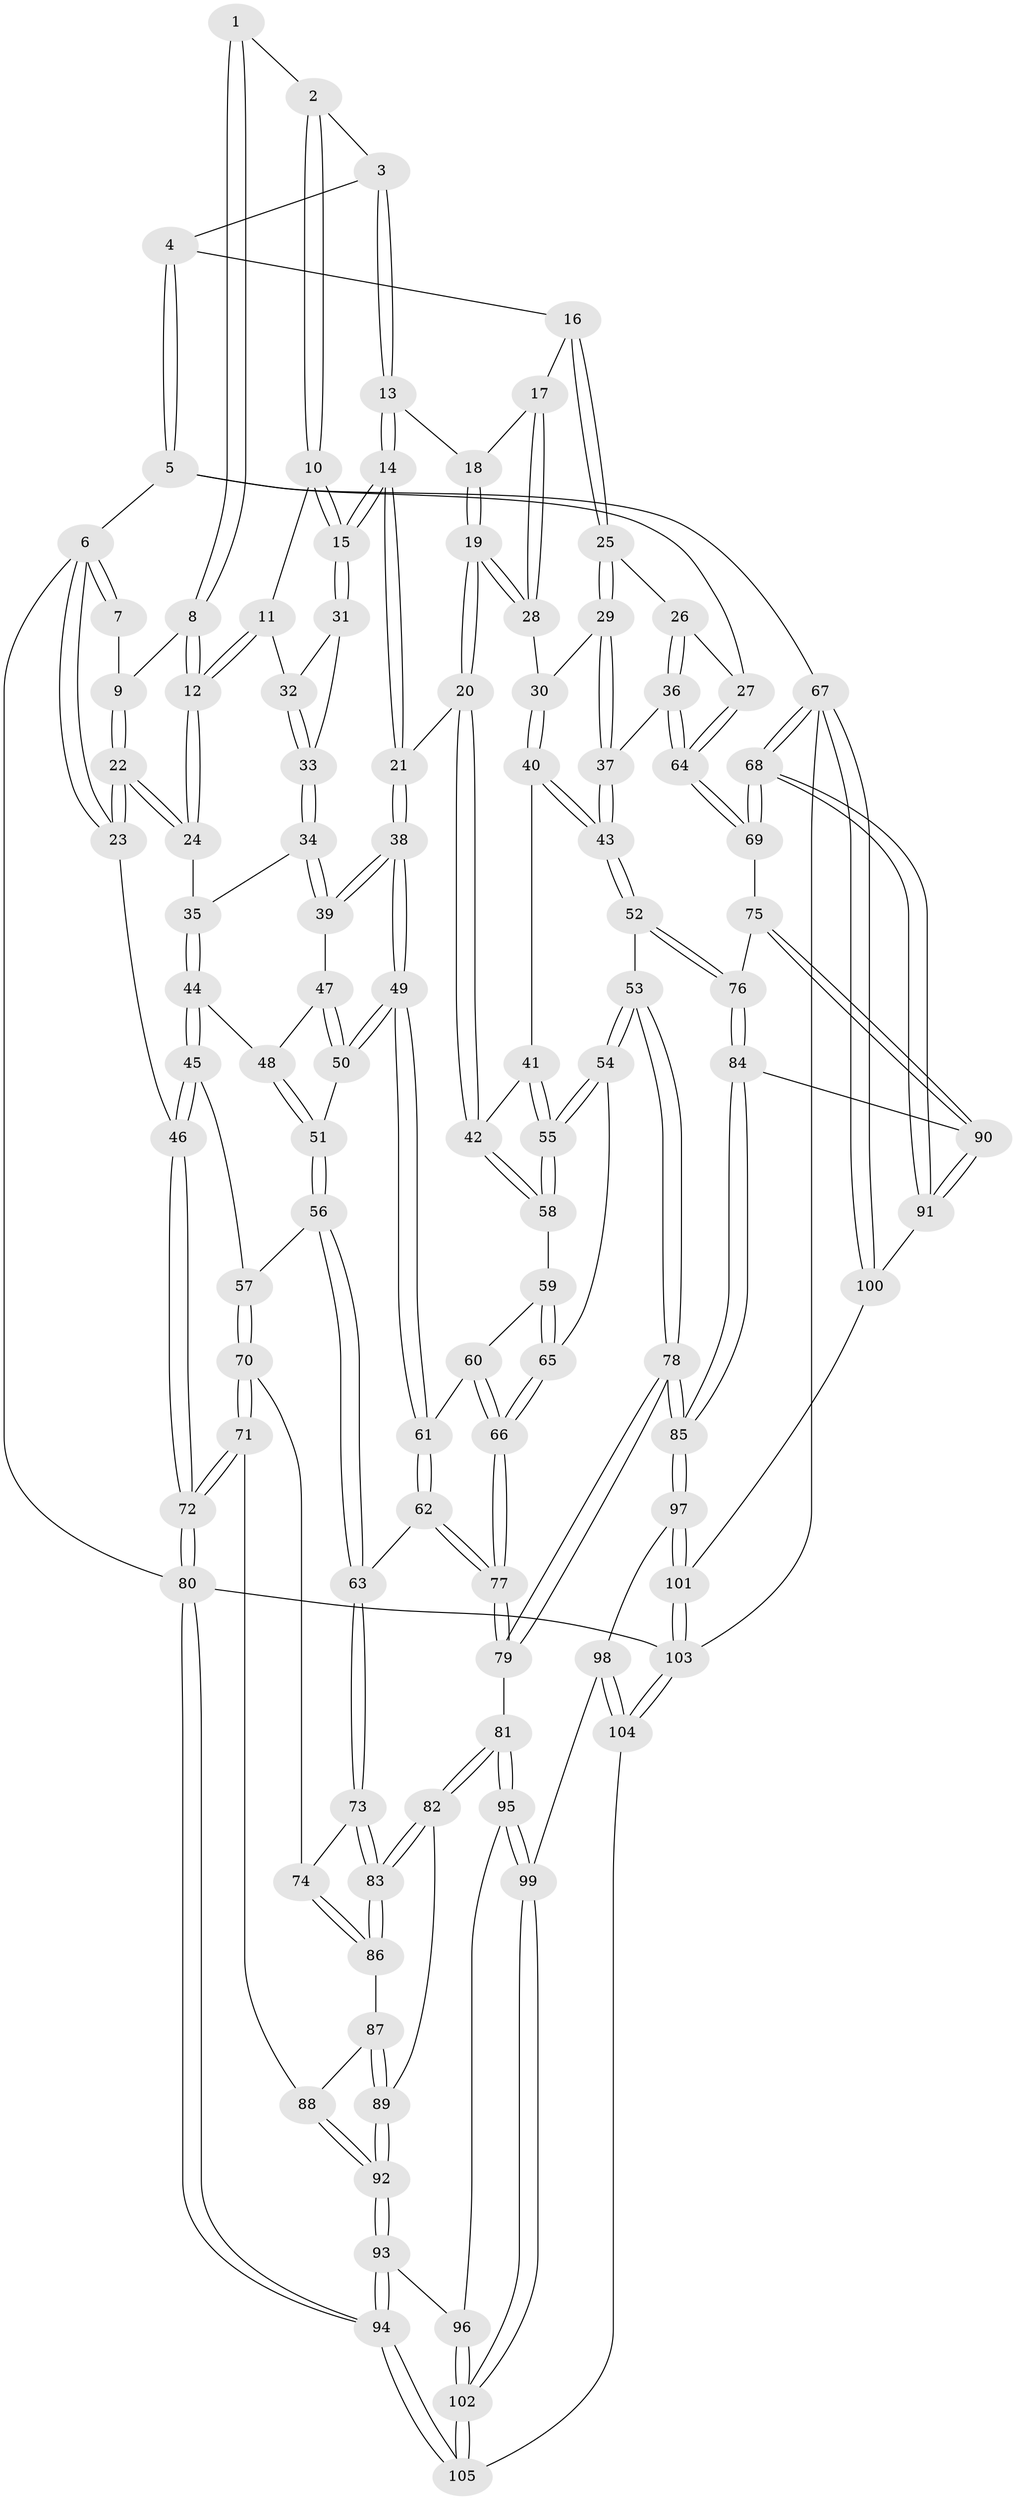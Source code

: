 // coarse degree distribution, {3: 0.19672131147540983, 4: 0.45901639344262296, 5: 0.2786885245901639, 6: 0.04918032786885246, 7: 0.01639344262295082}
// Generated by graph-tools (version 1.1) at 2025/24/03/03/25 07:24:32]
// undirected, 105 vertices, 259 edges
graph export_dot {
graph [start="1"]
  node [color=gray90,style=filled];
  1 [pos="+0.06190836950434026+0"];
  2 [pos="+0.289211220293846+0"];
  3 [pos="+0.3990399172892311+0"];
  4 [pos="+0.6452324932369844+0"];
  5 [pos="+1+0"];
  6 [pos="+0+0"];
  7 [pos="+0+0"];
  8 [pos="+0.09164689001686328+0.06725166301365937"];
  9 [pos="+0.04692616514422453+0.0669182015174648"];
  10 [pos="+0.19750080043218313+0.0656312038372637"];
  11 [pos="+0.15996697722441505+0.08976681799487429"];
  12 [pos="+0.13082648372238803+0.09702882036767023"];
  13 [pos="+0.40425374588941404+0"];
  14 [pos="+0.3900910177835537+0.20695659690633386"];
  15 [pos="+0.2929675394604811+0.1563684042537846"];
  16 [pos="+0.6522464070959324+0.06577409954063722"];
  17 [pos="+0.6114914232180565+0.08940363327195126"];
  18 [pos="+0.5264876701924653+0.008806621300517018"];
  19 [pos="+0.5133088923693492+0.17453934204211913"];
  20 [pos="+0.4448071772326678+0.2267171001857449"];
  21 [pos="+0.3902071593163249+0.2072333284851117"];
  22 [pos="+0+0.16203779231724064"];
  23 [pos="+0+0.19112862211164808"];
  24 [pos="+0.08834026271701367+0.17102909786909637"];
  25 [pos="+0.766437085423291+0.0961637897684756"];
  26 [pos="+0.8490516015169985+0.05617709131172151"];
  27 [pos="+1+0"];
  28 [pos="+0.5937547714374886+0.13265470442881763"];
  29 [pos="+0.7332119582722388+0.16212746874870684"];
  30 [pos="+0.6652965163793535+0.19909199099889713"];
  31 [pos="+0.21860619600307618+0.17476733922666174"];
  32 [pos="+0.1701663141951566+0.12113398603502154"];
  33 [pos="+0.1840472261375244+0.19347128259626992"];
  34 [pos="+0.1799323267520541+0.20161064195783732"];
  35 [pos="+0.11072564617747899+0.21134523587232104"];
  36 [pos="+0.8264370717743516+0.33462826165266846"];
  37 [pos="+0.8115197417774028+0.3373902498158926"];
  38 [pos="+0.3488136380903249+0.24846219721241605"];
  39 [pos="+0.23018622154175172+0.26478910768217956"];
  40 [pos="+0.6513328426508611+0.27717456279902103"];
  41 [pos="+0.6287629780654936+0.28286102909793975"];
  42 [pos="+0.49376404438422117+0.2856872291444679"];
  43 [pos="+0.778470851261033+0.3538700600320108"];
  44 [pos="+0.10506871923088597+0.2866125222240887"];
  45 [pos="+0.051022843081042976+0.34253062784562566"];
  46 [pos="+0+0.30802884523115687"];
  47 [pos="+0.23003952492635188+0.26489733780282015"];
  48 [pos="+0.1364785383355219+0.2881809752358564"];
  49 [pos="+0.30758749715770073+0.38755550520065574"];
  50 [pos="+0.20561732365938543+0.34706363055639083"];
  51 [pos="+0.1976008518190133+0.3507605652011906"];
  52 [pos="+0.7088230810143038+0.4768203933806008"];
  53 [pos="+0.6926664766926682+0.4774240368278402"];
  54 [pos="+0.6532212256695475+0.46972163252258176"];
  55 [pos="+0.62130632472916+0.3960756540450362"];
  56 [pos="+0.1794856280249586+0.37532966056236"];
  57 [pos="+0.07267702658128003+0.370101938799086"];
  58 [pos="+0.49379951318146603+0.2860504935473582"];
  59 [pos="+0.4926945136652537+0.31227017233460974"];
  60 [pos="+0.4144611209087129+0.4045592989080347"];
  61 [pos="+0.3078730952512752+0.4259304998351639"];
  62 [pos="+0.29708624946615364+0.4636607864457298"];
  63 [pos="+0.23808204716795223+0.4932622325091305"];
  64 [pos="+1+0.37374201382204697"];
  65 [pos="+0.5300018245473447+0.48301797361099025"];
  66 [pos="+0.4826962342328482+0.5332557505863549"];
  67 [pos="+1+1"];
  68 [pos="+1+0.7239347471916724"];
  69 [pos="+1+0.46536876587004794"];
  70 [pos="+0.10740752454906757+0.48138618591050125"];
  71 [pos="+0+0.5510867704974417"];
  72 [pos="+0+0.5518676295477892"];
  73 [pos="+0.235632130528186+0.49552408113616786"];
  74 [pos="+0.17058479366200768+0.5275099755498734"];
  75 [pos="+1+0.4719367534991438"];
  76 [pos="+0.7341166029201344+0.5166173679679743"];
  77 [pos="+0.45868736016719525+0.5684016287426648"];
  78 [pos="+0.5687746173430691+0.6707588028337176"];
  79 [pos="+0.4601093097002611+0.6044157132174108"];
  80 [pos="+0+1"];
  81 [pos="+0.41202445125735354+0.6537135662305533"];
  82 [pos="+0.3307147385163514+0.6650313175810488"];
  83 [pos="+0.31550878154790807+0.6453328101425716"];
  84 [pos="+0.7755284328983888+0.639234132755755"];
  85 [pos="+0.6381981989666733+0.7447309397532046"];
  86 [pos="+0.1575481797864831+0.5766943198111425"];
  87 [pos="+0.15519908669728644+0.5828207353030292"];
  88 [pos="+0.13105539728507837+0.6312725063927116"];
  89 [pos="+0.311659967885971+0.6790421932064942"];
  90 [pos="+0.8253131588073416+0.6529834719775168"];
  91 [pos="+0.859681247824545+0.7123071155342259"];
  92 [pos="+0.133873101129613+0.8483726609106752"];
  93 [pos="+0.12808582908084193+0.8660147589853373"];
  94 [pos="+0+1"];
  95 [pos="+0.4171388061723789+0.7861104214302171"];
  96 [pos="+0.38210817492575205+0.8209242169559837"];
  97 [pos="+0.6371654428034618+0.7574959634080904"];
  98 [pos="+0.5417980483404221+0.8267621383209328"];
  99 [pos="+0.5368456030515213+0.82872200203628"];
  100 [pos="+0.867955602819343+0.7920472784975732"];
  101 [pos="+0.7483125528628679+0.9143779260923218"];
  102 [pos="+0.4543466520975603+0.9864541768714846"];
  103 [pos="+0.7733942985808904+1"];
  104 [pos="+0.7097708912589032+1"];
  105 [pos="+0.4420494459680159+1"];
  1 -- 2;
  1 -- 8;
  1 -- 8;
  2 -- 3;
  2 -- 10;
  2 -- 10;
  3 -- 4;
  3 -- 13;
  3 -- 13;
  4 -- 5;
  4 -- 5;
  4 -- 16;
  5 -- 6;
  5 -- 27;
  5 -- 67;
  6 -- 7;
  6 -- 7;
  6 -- 23;
  6 -- 23;
  6 -- 80;
  7 -- 9;
  8 -- 9;
  8 -- 12;
  8 -- 12;
  9 -- 22;
  9 -- 22;
  10 -- 11;
  10 -- 15;
  10 -- 15;
  11 -- 12;
  11 -- 12;
  11 -- 32;
  12 -- 24;
  12 -- 24;
  13 -- 14;
  13 -- 14;
  13 -- 18;
  14 -- 15;
  14 -- 15;
  14 -- 21;
  14 -- 21;
  15 -- 31;
  15 -- 31;
  16 -- 17;
  16 -- 25;
  16 -- 25;
  17 -- 18;
  17 -- 28;
  17 -- 28;
  18 -- 19;
  18 -- 19;
  19 -- 20;
  19 -- 20;
  19 -- 28;
  19 -- 28;
  20 -- 21;
  20 -- 42;
  20 -- 42;
  21 -- 38;
  21 -- 38;
  22 -- 23;
  22 -- 23;
  22 -- 24;
  22 -- 24;
  23 -- 46;
  24 -- 35;
  25 -- 26;
  25 -- 29;
  25 -- 29;
  26 -- 27;
  26 -- 36;
  26 -- 36;
  27 -- 64;
  27 -- 64;
  28 -- 30;
  29 -- 30;
  29 -- 37;
  29 -- 37;
  30 -- 40;
  30 -- 40;
  31 -- 32;
  31 -- 33;
  32 -- 33;
  32 -- 33;
  33 -- 34;
  33 -- 34;
  34 -- 35;
  34 -- 39;
  34 -- 39;
  35 -- 44;
  35 -- 44;
  36 -- 37;
  36 -- 64;
  36 -- 64;
  37 -- 43;
  37 -- 43;
  38 -- 39;
  38 -- 39;
  38 -- 49;
  38 -- 49;
  39 -- 47;
  40 -- 41;
  40 -- 43;
  40 -- 43;
  41 -- 42;
  41 -- 55;
  41 -- 55;
  42 -- 58;
  42 -- 58;
  43 -- 52;
  43 -- 52;
  44 -- 45;
  44 -- 45;
  44 -- 48;
  45 -- 46;
  45 -- 46;
  45 -- 57;
  46 -- 72;
  46 -- 72;
  47 -- 48;
  47 -- 50;
  47 -- 50;
  48 -- 51;
  48 -- 51;
  49 -- 50;
  49 -- 50;
  49 -- 61;
  49 -- 61;
  50 -- 51;
  51 -- 56;
  51 -- 56;
  52 -- 53;
  52 -- 76;
  52 -- 76;
  53 -- 54;
  53 -- 54;
  53 -- 78;
  53 -- 78;
  54 -- 55;
  54 -- 55;
  54 -- 65;
  55 -- 58;
  55 -- 58;
  56 -- 57;
  56 -- 63;
  56 -- 63;
  57 -- 70;
  57 -- 70;
  58 -- 59;
  59 -- 60;
  59 -- 65;
  59 -- 65;
  60 -- 61;
  60 -- 66;
  60 -- 66;
  61 -- 62;
  61 -- 62;
  62 -- 63;
  62 -- 77;
  62 -- 77;
  63 -- 73;
  63 -- 73;
  64 -- 69;
  64 -- 69;
  65 -- 66;
  65 -- 66;
  66 -- 77;
  66 -- 77;
  67 -- 68;
  67 -- 68;
  67 -- 100;
  67 -- 100;
  67 -- 103;
  68 -- 69;
  68 -- 69;
  68 -- 91;
  68 -- 91;
  69 -- 75;
  70 -- 71;
  70 -- 71;
  70 -- 74;
  71 -- 72;
  71 -- 72;
  71 -- 88;
  72 -- 80;
  72 -- 80;
  73 -- 74;
  73 -- 83;
  73 -- 83;
  74 -- 86;
  74 -- 86;
  75 -- 76;
  75 -- 90;
  75 -- 90;
  76 -- 84;
  76 -- 84;
  77 -- 79;
  77 -- 79;
  78 -- 79;
  78 -- 79;
  78 -- 85;
  78 -- 85;
  79 -- 81;
  80 -- 94;
  80 -- 94;
  80 -- 103;
  81 -- 82;
  81 -- 82;
  81 -- 95;
  81 -- 95;
  82 -- 83;
  82 -- 83;
  82 -- 89;
  83 -- 86;
  83 -- 86;
  84 -- 85;
  84 -- 85;
  84 -- 90;
  85 -- 97;
  85 -- 97;
  86 -- 87;
  87 -- 88;
  87 -- 89;
  87 -- 89;
  88 -- 92;
  88 -- 92;
  89 -- 92;
  89 -- 92;
  90 -- 91;
  90 -- 91;
  91 -- 100;
  92 -- 93;
  92 -- 93;
  93 -- 94;
  93 -- 94;
  93 -- 96;
  94 -- 105;
  94 -- 105;
  95 -- 96;
  95 -- 99;
  95 -- 99;
  96 -- 102;
  96 -- 102;
  97 -- 98;
  97 -- 101;
  97 -- 101;
  98 -- 99;
  98 -- 104;
  98 -- 104;
  99 -- 102;
  99 -- 102;
  100 -- 101;
  101 -- 103;
  101 -- 103;
  102 -- 105;
  102 -- 105;
  103 -- 104;
  103 -- 104;
  104 -- 105;
}
